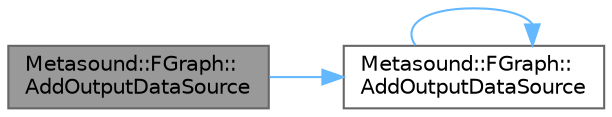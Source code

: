 digraph "Metasound::FGraph::AddOutputDataSource"
{
 // INTERACTIVE_SVG=YES
 // LATEX_PDF_SIZE
  bgcolor="transparent";
  edge [fontname=Helvetica,fontsize=10,labelfontname=Helvetica,labelfontsize=10];
  node [fontname=Helvetica,fontsize=10,shape=box,height=0.2,width=0.4];
  rankdir="LR";
  Node1 [id="Node000001",label="Metasound::FGraph::\lAddOutputDataSource",height=0.2,width=0.4,color="gray40", fillcolor="grey60", style="filled", fontcolor="black",tooltip="Add an output data source which describes routing of data which is owned this graph and exposed exter..."];
  Node1 -> Node2 [id="edge1_Node000001_Node000002",color="steelblue1",style="solid",tooltip=" "];
  Node2 [id="Node000002",label="Metasound::FGraph::\lAddOutputDataSource",height=0.2,width=0.4,color="grey40", fillcolor="white", style="filled",URL="$d1/d08/classMetasound_1_1FGraph.html#ab6da307580b415d8db9d41b51a46fbba",tooltip="Add an output data source which describes routing of data which is owned this graph and exposed exter..."];
  Node2 -> Node2 [id="edge2_Node000002_Node000002",color="steelblue1",style="solid",tooltip=" "];
}
